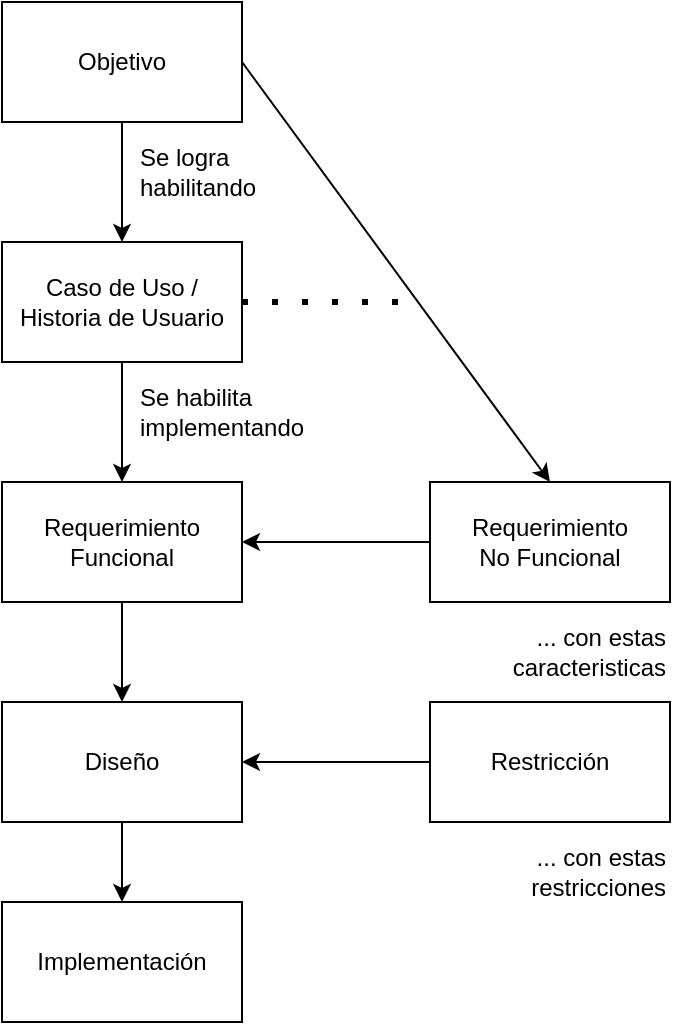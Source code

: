<mxfile version="17.1.2" type="github">
  <diagram id="ViyBQ_80oSnGpngige72" name="Page-1">
    <mxGraphModel dx="1104" dy="711" grid="1" gridSize="10" guides="1" tooltips="1" connect="1" arrows="1" fold="1" page="1" pageScale="1" pageWidth="827" pageHeight="1169" math="0" shadow="0">
      <root>
        <mxCell id="0" />
        <mxCell id="1" parent="0" />
        <mxCell id="_ke8fGfvICYKHX0w_fng-3" style="edgeStyle=orthogonalEdgeStyle;rounded=0;orthogonalLoop=1;jettySize=auto;html=1;" edge="1" parent="1" source="_ke8fGfvICYKHX0w_fng-1" target="_ke8fGfvICYKHX0w_fng-2">
          <mxGeometry relative="1" as="geometry" />
        </mxCell>
        <mxCell id="_ke8fGfvICYKHX0w_fng-1" value="Objetivo" style="rounded=0;whiteSpace=wrap;html=1;" vertex="1" parent="1">
          <mxGeometry x="200" y="20" width="120" height="60" as="geometry" />
        </mxCell>
        <mxCell id="_ke8fGfvICYKHX0w_fng-6" style="edgeStyle=orthogonalEdgeStyle;rounded=0;orthogonalLoop=1;jettySize=auto;html=1;" edge="1" parent="1" source="_ke8fGfvICYKHX0w_fng-2" target="_ke8fGfvICYKHX0w_fng-5">
          <mxGeometry relative="1" as="geometry" />
        </mxCell>
        <mxCell id="_ke8fGfvICYKHX0w_fng-2" value="Caso de Uso / Historia de Usuario " style="rounded=0;whiteSpace=wrap;html=1;" vertex="1" parent="1">
          <mxGeometry x="200" y="140" width="120" height="60" as="geometry" />
        </mxCell>
        <mxCell id="_ke8fGfvICYKHX0w_fng-4" value="&lt;div&gt;Se logra &lt;br&gt;&lt;/div&gt;&lt;div&gt;habilitando&lt;/div&gt;" style="text;html=1;strokeColor=none;fillColor=none;align=left;verticalAlign=middle;whiteSpace=wrap;rounded=0;" vertex="1" parent="1">
          <mxGeometry x="267" y="90" width="70" height="30" as="geometry" />
        </mxCell>
        <mxCell id="_ke8fGfvICYKHX0w_fng-13" style="edgeStyle=orthogonalEdgeStyle;rounded=0;orthogonalLoop=1;jettySize=auto;html=1;" edge="1" parent="1" source="_ke8fGfvICYKHX0w_fng-5" target="_ke8fGfvICYKHX0w_fng-12">
          <mxGeometry relative="1" as="geometry" />
        </mxCell>
        <mxCell id="_ke8fGfvICYKHX0w_fng-5" value="Requerimiento Funcional" style="rounded=0;whiteSpace=wrap;html=1;" vertex="1" parent="1">
          <mxGeometry x="200" y="260" width="120" height="60" as="geometry" />
        </mxCell>
        <mxCell id="_ke8fGfvICYKHX0w_fng-7" value="&lt;div&gt;Se habilita &lt;br&gt;&lt;/div&gt;&lt;div&gt;implementando&lt;/div&gt;" style="text;html=1;strokeColor=none;fillColor=none;align=left;verticalAlign=middle;whiteSpace=wrap;rounded=0;" vertex="1" parent="1">
          <mxGeometry x="267" y="210" width="90" height="30" as="geometry" />
        </mxCell>
        <mxCell id="_ke8fGfvICYKHX0w_fng-9" style="edgeStyle=orthogonalEdgeStyle;rounded=0;orthogonalLoop=1;jettySize=auto;html=1;" edge="1" parent="1" source="_ke8fGfvICYKHX0w_fng-8" target="_ke8fGfvICYKHX0w_fng-5">
          <mxGeometry relative="1" as="geometry" />
        </mxCell>
        <mxCell id="_ke8fGfvICYKHX0w_fng-8" value="Requerimiento &lt;br&gt;No Funcional" style="rounded=0;whiteSpace=wrap;html=1;" vertex="1" parent="1">
          <mxGeometry x="414" y="260" width="120" height="60" as="geometry" />
        </mxCell>
        <mxCell id="_ke8fGfvICYKHX0w_fng-10" value="&lt;div&gt;... con estas &lt;br&gt;&lt;/div&gt;caracteristicas" style="text;html=1;strokeColor=none;fillColor=none;align=right;verticalAlign=middle;whiteSpace=wrap;rounded=0;" vertex="1" parent="1">
          <mxGeometry x="414" y="330" width="120" height="30" as="geometry" />
        </mxCell>
        <mxCell id="_ke8fGfvICYKHX0w_fng-22" style="edgeStyle=none;rounded=0;orthogonalLoop=1;jettySize=auto;html=1;strokeWidth=1;" edge="1" parent="1" source="_ke8fGfvICYKHX0w_fng-12" target="_ke8fGfvICYKHX0w_fng-18">
          <mxGeometry relative="1" as="geometry" />
        </mxCell>
        <mxCell id="_ke8fGfvICYKHX0w_fng-12" value="Diseño" style="rounded=0;whiteSpace=wrap;html=1;" vertex="1" parent="1">
          <mxGeometry x="200" y="370" width="120" height="60" as="geometry" />
        </mxCell>
        <mxCell id="_ke8fGfvICYKHX0w_fng-14" value="" style="endArrow=classic;html=1;rounded=0;exitX=1;exitY=0.5;exitDx=0;exitDy=0;entryX=0.5;entryY=0;entryDx=0;entryDy=0;" edge="1" parent="1" source="_ke8fGfvICYKHX0w_fng-1" target="_ke8fGfvICYKHX0w_fng-8">
          <mxGeometry width="50" height="50" relative="1" as="geometry">
            <mxPoint x="380" y="350" as="sourcePoint" />
            <mxPoint x="430" y="300" as="targetPoint" />
          </mxGeometry>
        </mxCell>
        <mxCell id="_ke8fGfvICYKHX0w_fng-17" value="" style="endArrow=none;dashed=1;html=1;strokeWidth=3;rounded=0;exitX=1;exitY=0.5;exitDx=0;exitDy=0;dashPattern=1 4;" edge="1" parent="1" source="_ke8fGfvICYKHX0w_fng-2">
          <mxGeometry width="50" height="50" relative="1" as="geometry">
            <mxPoint x="470" y="380" as="sourcePoint" />
            <mxPoint x="410" y="170" as="targetPoint" />
          </mxGeometry>
        </mxCell>
        <mxCell id="_ke8fGfvICYKHX0w_fng-18" value="Implementación" style="rounded=0;whiteSpace=wrap;html=1;" vertex="1" parent="1">
          <mxGeometry x="200" y="470" width="120" height="60" as="geometry" />
        </mxCell>
        <mxCell id="_ke8fGfvICYKHX0w_fng-21" style="edgeStyle=none;rounded=0;orthogonalLoop=1;jettySize=auto;html=1;strokeWidth=1;" edge="1" parent="1" source="_ke8fGfvICYKHX0w_fng-19" target="_ke8fGfvICYKHX0w_fng-12">
          <mxGeometry relative="1" as="geometry" />
        </mxCell>
        <mxCell id="_ke8fGfvICYKHX0w_fng-19" value="Restricción" style="rounded=0;whiteSpace=wrap;html=1;" vertex="1" parent="1">
          <mxGeometry x="414" y="370" width="120" height="60" as="geometry" />
        </mxCell>
        <mxCell id="_ke8fGfvICYKHX0w_fng-20" value="&lt;div&gt;... con estas &lt;br&gt;&lt;/div&gt;restricciones" style="text;html=1;strokeColor=none;fillColor=none;align=right;verticalAlign=middle;whiteSpace=wrap;rounded=0;" vertex="1" parent="1">
          <mxGeometry x="414" y="440" width="120" height="30" as="geometry" />
        </mxCell>
      </root>
    </mxGraphModel>
  </diagram>
</mxfile>
